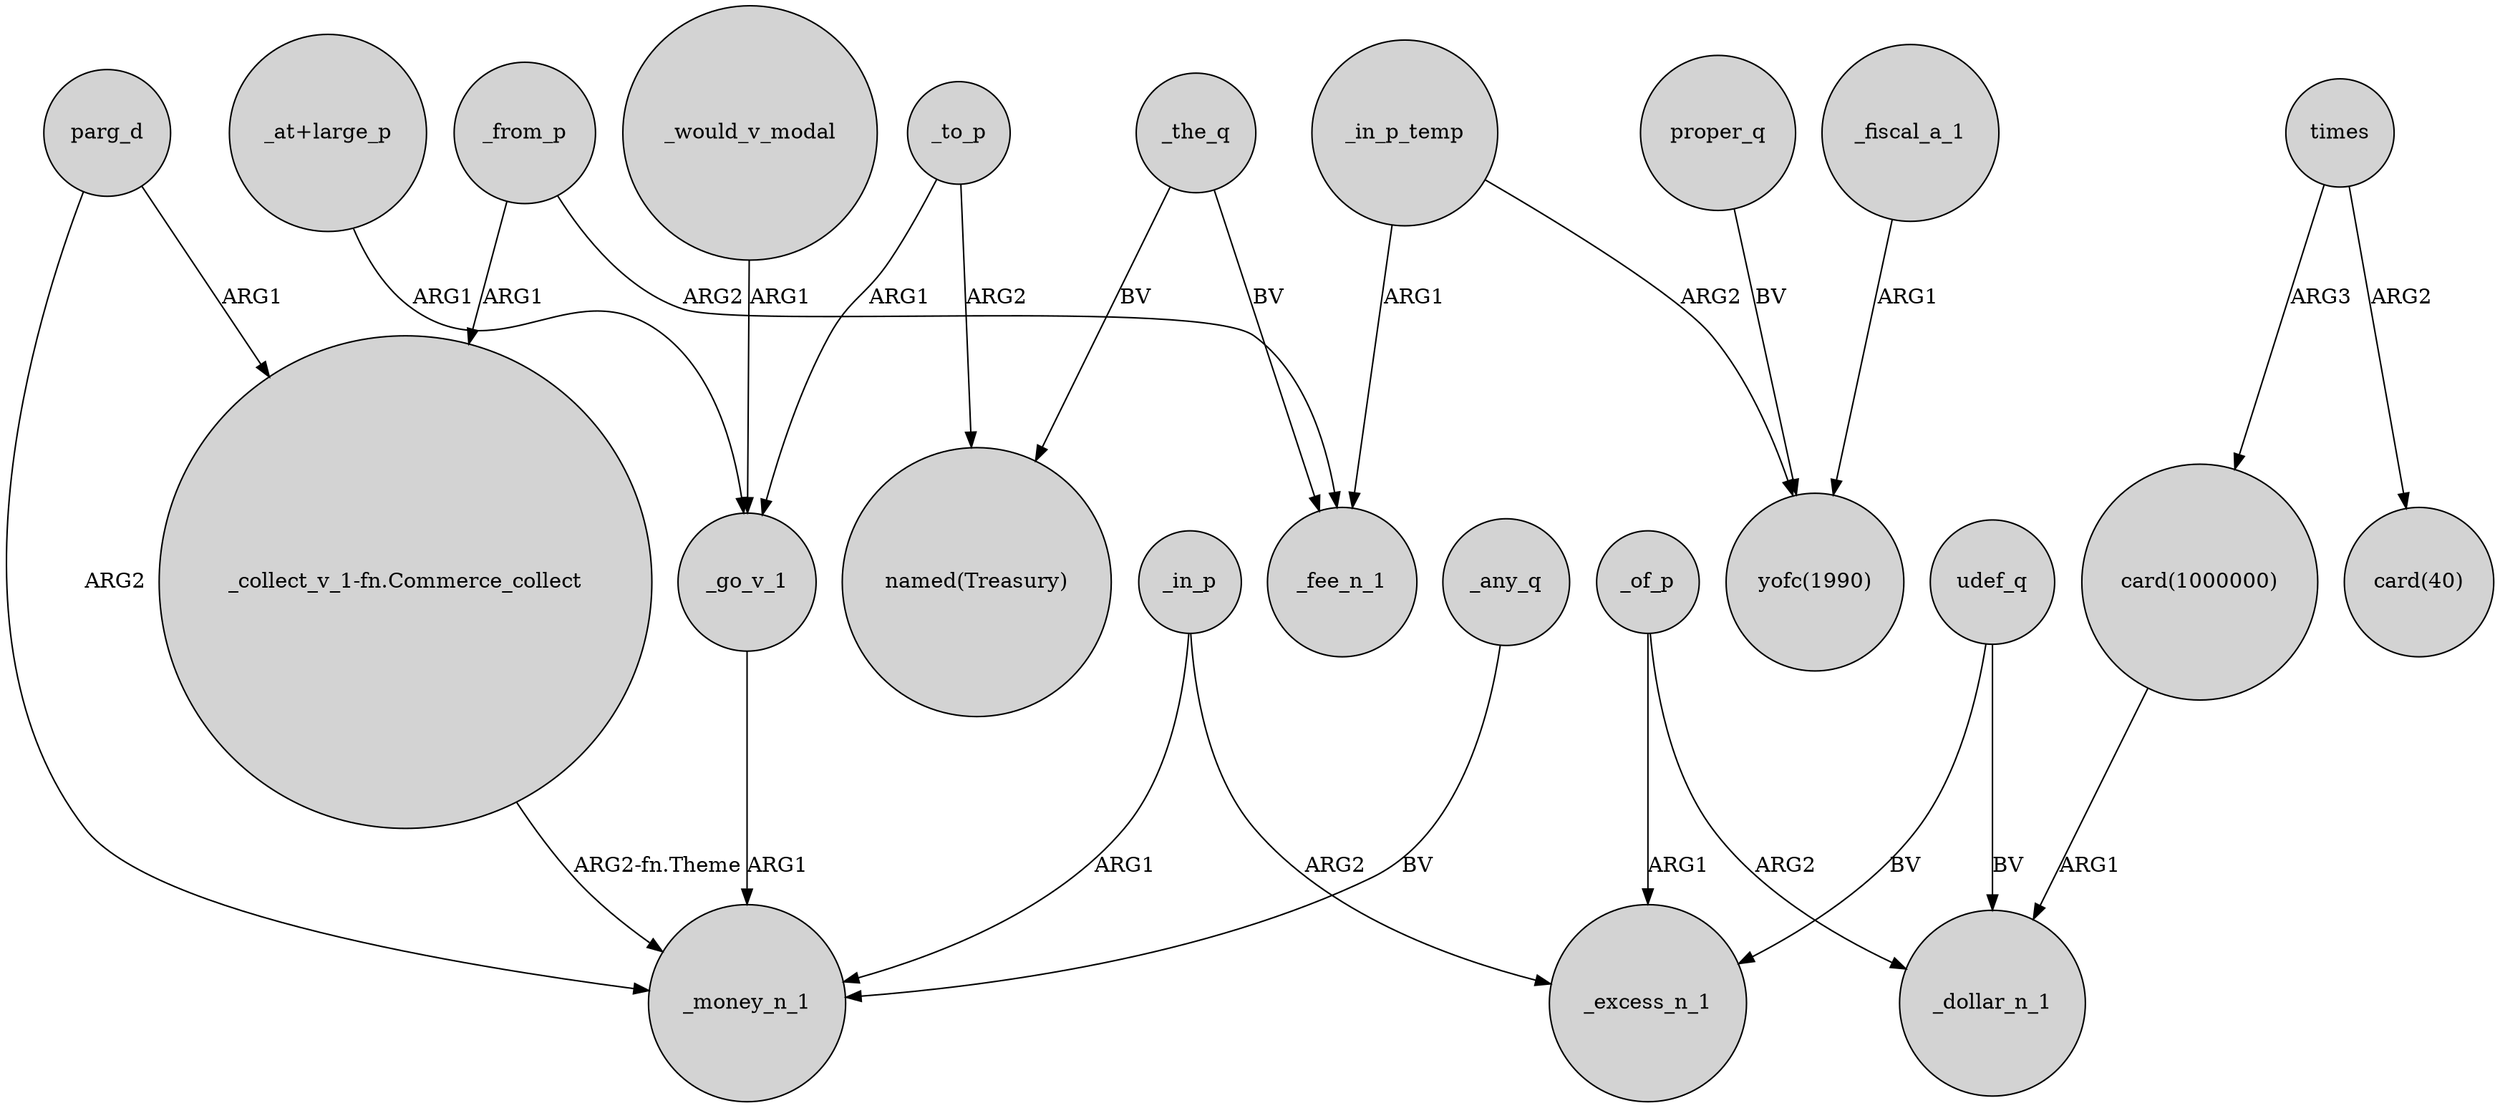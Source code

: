 digraph {
	node [shape=circle style=filled]
	udef_q -> _excess_n_1 [label=BV]
	"card(1000000)" -> _dollar_n_1 [label=ARG1]
	_from_p -> "_collect_v_1-fn.Commerce_collect" [label=ARG1]
	"_collect_v_1-fn.Commerce_collect" -> _money_n_1 [label="ARG2-fn.Theme"]
	_go_v_1 -> _money_n_1 [label=ARG1]
	times -> "card(40)" [label=ARG2]
	_any_q -> _money_n_1 [label=BV]
	_the_q -> _fee_n_1 [label=BV]
	"_at+large_p" -> _go_v_1 [label=ARG1]
	_in_p_temp -> _fee_n_1 [label=ARG1]
	_in_p -> _excess_n_1 [label=ARG2]
	_to_p -> "named(Treasury)" [label=ARG2]
	_in_p_temp -> "yofc(1990)" [label=ARG2]
	parg_d -> "_collect_v_1-fn.Commerce_collect" [label=ARG1]
	proper_q -> "yofc(1990)" [label=BV]
	_of_p -> _excess_n_1 [label=ARG1]
	parg_d -> _money_n_1 [label=ARG2]
	_would_v_modal -> _go_v_1 [label=ARG1]
	times -> "card(1000000)" [label=ARG3]
	_to_p -> _go_v_1 [label=ARG1]
	_the_q -> "named(Treasury)" [label=BV]
	_from_p -> _fee_n_1 [label=ARG2]
	_of_p -> _dollar_n_1 [label=ARG2]
	_in_p -> _money_n_1 [label=ARG1]
	_fiscal_a_1 -> "yofc(1990)" [label=ARG1]
	udef_q -> _dollar_n_1 [label=BV]
}

